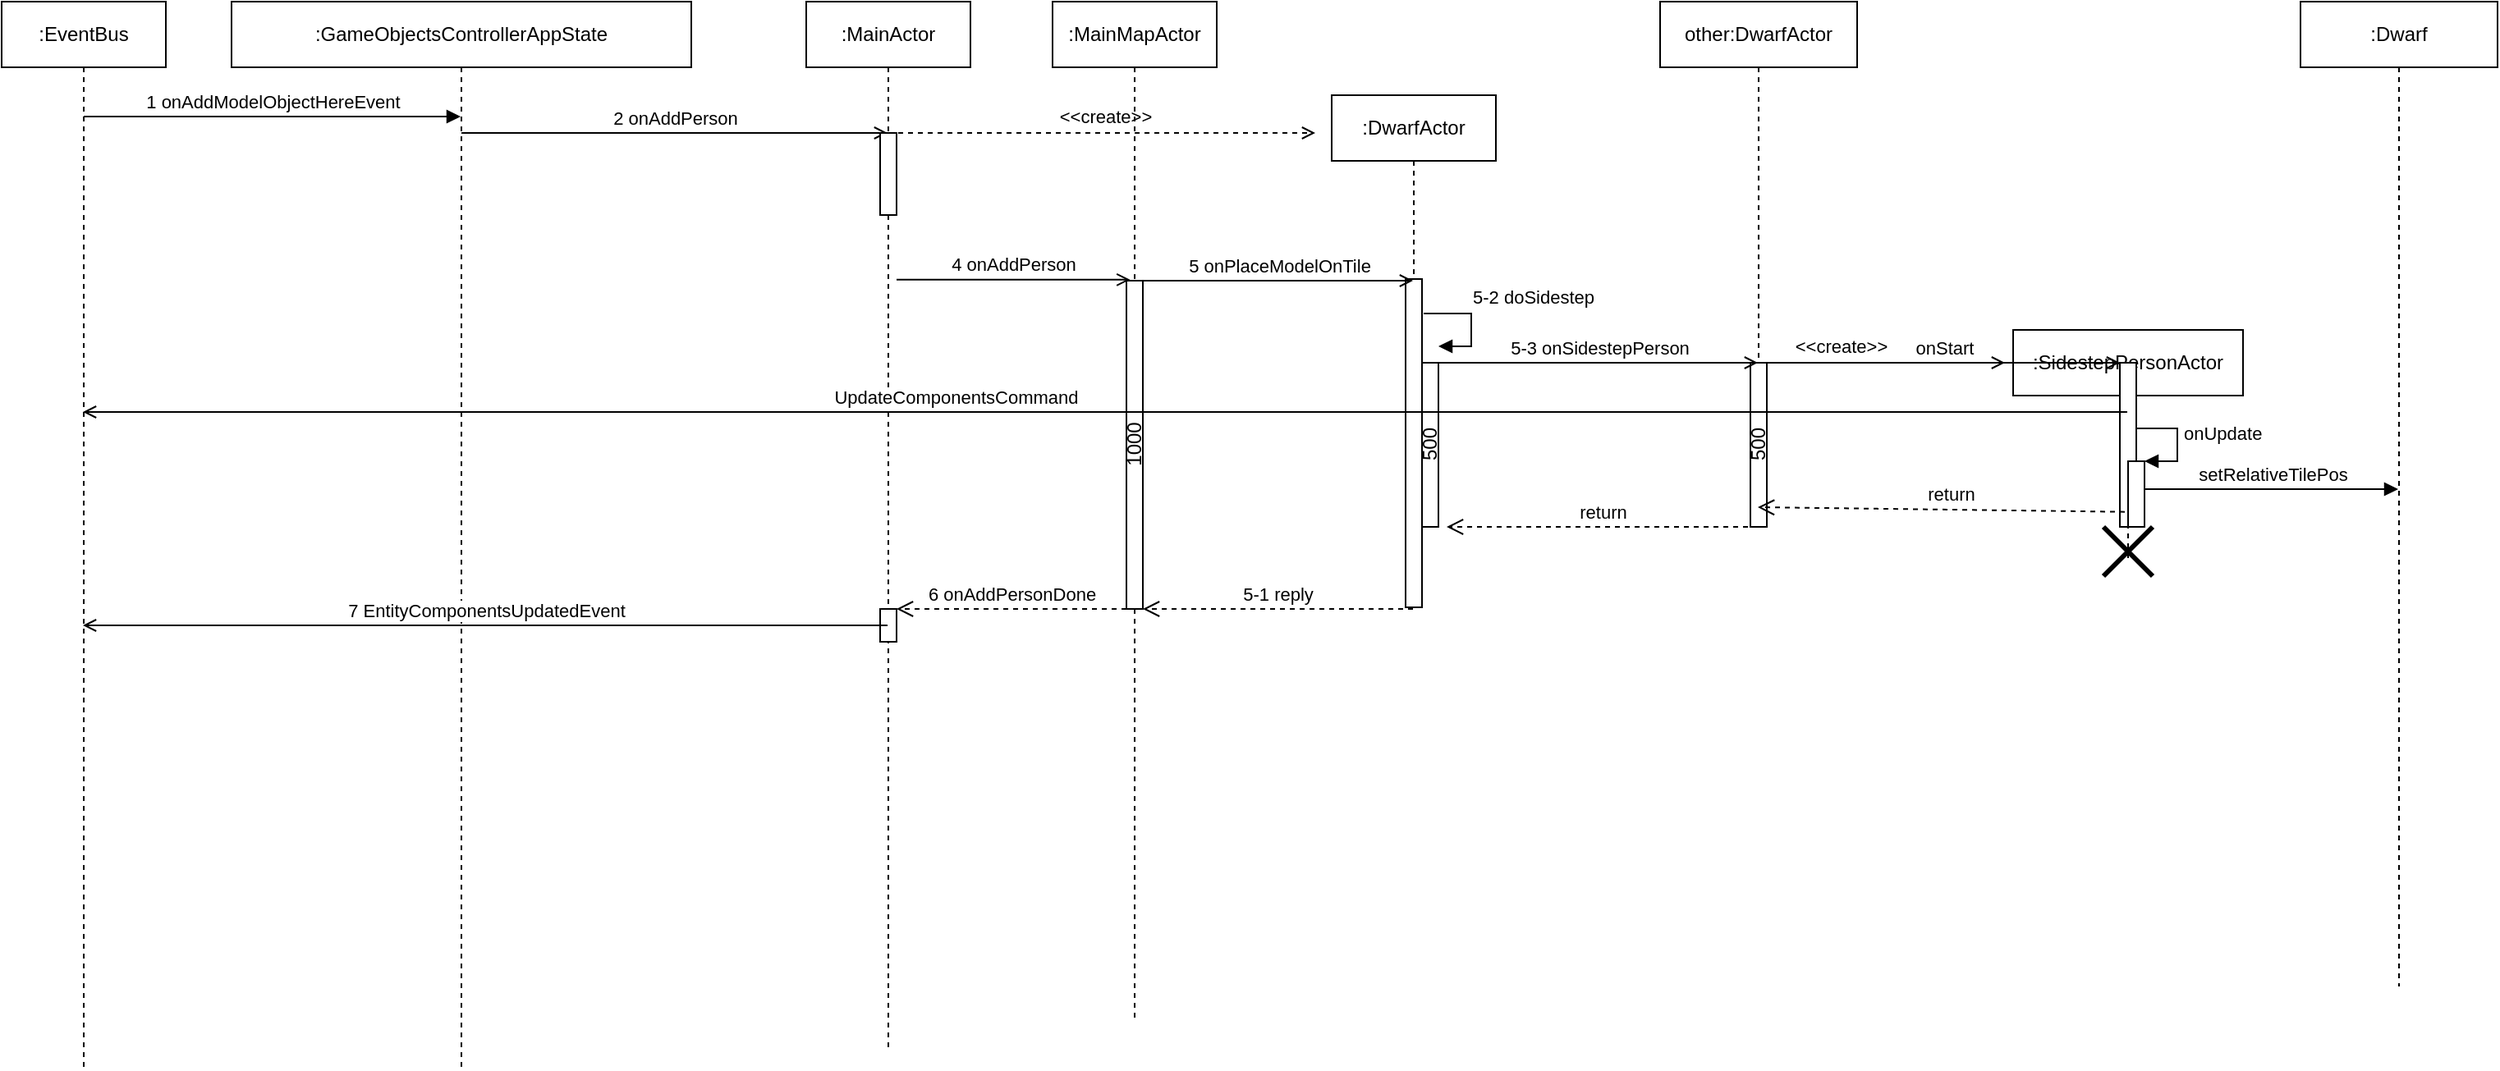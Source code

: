 <mxfile version="13.11.0" type="github">
  <diagram id="mwRPvrFVZOlBuPwCHFfu" name="Page-1">
    <mxGraphModel dx="1216" dy="767" grid="1" gridSize="10" guides="1" tooltips="1" connect="1" arrows="1" fold="1" page="1" pageScale="1" pageWidth="850" pageHeight="1100" math="0" shadow="0">
      <root>
        <mxCell id="0" />
        <mxCell id="1" parent="0" />
        <mxCell id="JBqMewsjoh2Xjb4oKNw--27" value="other:DwarfActor" style="shape=umlLifeline;perimeter=lifelinePerimeter;whiteSpace=wrap;html=1;container=1;collapsible=0;recursiveResize=0;outlineConnect=0;" parent="1" vertex="1">
          <mxGeometry x="1050" y="80" width="120" height="300" as="geometry" />
        </mxCell>
        <mxCell id="yVIWFzbhYNgj4kyHzftn-2" value="500" style="html=1;points=[];perimeter=orthogonalPerimeter;horizontal=0;" parent="JBqMewsjoh2Xjb4oKNw--27" vertex="1">
          <mxGeometry x="55" y="220" width="10" height="100" as="geometry" />
        </mxCell>
        <mxCell id="JBqMewsjoh2Xjb4oKNw--1" value=":GameObjectsControllerAppState" style="shape=umlLifeline;perimeter=lifelinePerimeter;whiteSpace=wrap;html=1;container=1;collapsible=0;recursiveResize=0;outlineConnect=0;" parent="1" vertex="1">
          <mxGeometry x="180" y="80" width="280" height="650" as="geometry" />
        </mxCell>
        <mxCell id="JBqMewsjoh2Xjb4oKNw--2" value=":EventBus" style="shape=umlLifeline;perimeter=lifelinePerimeter;whiteSpace=wrap;html=1;container=1;collapsible=0;recursiveResize=0;outlineConnect=0;" parent="1" vertex="1">
          <mxGeometry x="40" y="80" width="100" height="650" as="geometry" />
        </mxCell>
        <mxCell id="JBqMewsjoh2Xjb4oKNw--6" value="1 onAddModelObjectHereEvent" style="html=1;verticalAlign=bottom;endArrow=block;" parent="1" target="JBqMewsjoh2Xjb4oKNw--1" edge="1">
          <mxGeometry width="80" relative="1" as="geometry">
            <mxPoint x="90" y="150" as="sourcePoint" />
            <mxPoint x="170" y="150" as="targetPoint" />
          </mxGeometry>
        </mxCell>
        <mxCell id="yVIWFzbhYNgj4kyHzftn-15" value="&amp;lt;&amp;lt;create&amp;gt;&amp;gt;" style="edgeStyle=orthogonalEdgeStyle;rounded=0;orthogonalLoop=1;jettySize=auto;html=1;endArrow=open;endFill=0;dashed=1;" parent="1" source="JBqMewsjoh2Xjb4oKNw--7" edge="1">
          <mxGeometry x="0.002" y="10" relative="1" as="geometry">
            <mxPoint x="840" y="160" as="targetPoint" />
            <Array as="points">
              <mxPoint x="680" y="160" />
              <mxPoint x="680" y="160" />
            </Array>
            <mxPoint x="1" as="offset" />
          </mxGeometry>
        </mxCell>
        <mxCell id="JBqMewsjoh2Xjb4oKNw--7" value=":MainActor" style="shape=umlLifeline;perimeter=lifelinePerimeter;whiteSpace=wrap;html=1;container=1;collapsible=0;recursiveResize=0;outlineConnect=0;" parent="1" vertex="1">
          <mxGeometry x="530" y="80" width="100" height="640" as="geometry" />
        </mxCell>
        <mxCell id="JBqMewsjoh2Xjb4oKNw--20" value="" style="html=1;points=[];perimeter=orthogonalPerimeter;" parent="JBqMewsjoh2Xjb4oKNw--7" vertex="1">
          <mxGeometry x="45" y="370" width="10" height="20" as="geometry" />
        </mxCell>
        <mxCell id="JBqMewsjoh2Xjb4oKNw--8" value="2 onAddPerson" style="html=1;verticalAlign=bottom;endArrow=open;endFill=0;" parent="1" source="JBqMewsjoh2Xjb4oKNw--1" target="JBqMewsjoh2Xjb4oKNw--7" edge="1">
          <mxGeometry width="80" relative="1" as="geometry">
            <mxPoint x="380" y="150" as="sourcePoint" />
            <mxPoint x="460" y="150" as="targetPoint" />
            <Array as="points">
              <mxPoint x="510" y="160" />
            </Array>
          </mxGeometry>
        </mxCell>
        <mxCell id="JBqMewsjoh2Xjb4oKNw--9" value=":MainMapActor" style="shape=umlLifeline;perimeter=lifelinePerimeter;whiteSpace=wrap;html=1;container=1;collapsible=0;recursiveResize=0;outlineConnect=0;" parent="1" vertex="1">
          <mxGeometry x="680" y="80" width="100" height="620" as="geometry" />
        </mxCell>
        <mxCell id="JBqMewsjoh2Xjb4oKNw--15" value="1000" style="html=1;points=[];perimeter=orthogonalPerimeter;horizontal=0;" parent="JBqMewsjoh2Xjb4oKNw--9" vertex="1">
          <mxGeometry x="45" y="170" width="10" height="200" as="geometry" />
        </mxCell>
        <mxCell id="JBqMewsjoh2Xjb4oKNw--10" value=":DwarfActor" style="shape=umlLifeline;perimeter=lifelinePerimeter;whiteSpace=wrap;html=1;container=1;collapsible=0;recursiveResize=0;outlineConnect=0;" parent="1" vertex="1">
          <mxGeometry x="850" y="137" width="100" height="300" as="geometry" />
        </mxCell>
        <mxCell id="JBqMewsjoh2Xjb4oKNw--24" value="500" style="html=1;points=[];perimeter=orthogonalPerimeter;horizontal=0;" parent="JBqMewsjoh2Xjb4oKNw--10" vertex="1">
          <mxGeometry x="55" y="163" width="10" height="100" as="geometry" />
        </mxCell>
        <mxCell id="JBqMewsjoh2Xjb4oKNw--25" value="5-2 doSidestep" style="edgeStyle=orthogonalEdgeStyle;html=1;align=left;spacingLeft=2;endArrow=block;rounded=0;entryX=1;entryY=0;" parent="JBqMewsjoh2Xjb4oKNw--10" edge="1">
          <mxGeometry x="-0.261" y="10" relative="1" as="geometry">
            <mxPoint x="56" y="133" as="sourcePoint" />
            <Array as="points">
              <mxPoint x="56" y="133" />
              <mxPoint x="85" y="133" />
              <mxPoint x="85" y="153" />
            </Array>
            <mxPoint x="65" y="153" as="targetPoint" />
            <mxPoint as="offset" />
          </mxGeometry>
        </mxCell>
        <mxCell id="JBqMewsjoh2Xjb4oKNw--26" value="" style="html=1;points=[];perimeter=orthogonalPerimeter;" parent="JBqMewsjoh2Xjb4oKNw--10" vertex="1">
          <mxGeometry x="45" y="112" width="10" height="200" as="geometry" />
        </mxCell>
        <mxCell id="JBqMewsjoh2Xjb4oKNw--12" value="4 onAddPerson" style="html=1;verticalAlign=bottom;endArrow=open;endFill=0;entryX=0.219;entryY=-0.003;entryDx=0;entryDy=0;entryPerimeter=0;" parent="1" target="JBqMewsjoh2Xjb4oKNw--15" edge="1">
          <mxGeometry width="80" relative="1" as="geometry">
            <mxPoint x="585" y="249.4" as="sourcePoint" />
            <mxPoint x="720" y="240" as="targetPoint" />
            <Array as="points" />
          </mxGeometry>
        </mxCell>
        <mxCell id="JBqMewsjoh2Xjb4oKNw--13" value="5 onPlaceModelOnTile" style="html=1;verticalAlign=bottom;endArrow=open;endFill=0;" parent="1" edge="1">
          <mxGeometry width="80" relative="1" as="geometry">
            <mxPoint x="735" y="250" as="sourcePoint" />
            <mxPoint x="899.5" y="250" as="targetPoint" />
            <Array as="points">
              <mxPoint x="800" y="250" />
            </Array>
          </mxGeometry>
        </mxCell>
        <mxCell id="JBqMewsjoh2Xjb4oKNw--14" value="5-1 reply" style="html=1;verticalAlign=bottom;endArrow=open;dashed=1;endSize=8;" parent="1" edge="1">
          <mxGeometry relative="1" as="geometry">
            <mxPoint x="899.5" y="450" as="sourcePoint" />
            <mxPoint x="735" y="450" as="targetPoint" />
            <Array as="points">
              <mxPoint x="800" y="450" />
            </Array>
          </mxGeometry>
        </mxCell>
        <mxCell id="JBqMewsjoh2Xjb4oKNw--17" value="6 onAddPersonDone" style="html=1;verticalAlign=bottom;endArrow=open;dashed=1;endSize=8;" parent="1" target="JBqMewsjoh2Xjb4oKNw--20" edge="1">
          <mxGeometry relative="1" as="geometry">
            <mxPoint x="725" y="450" as="sourcePoint" />
            <mxPoint x="620" y="370" as="targetPoint" />
          </mxGeometry>
        </mxCell>
        <mxCell id="JBqMewsjoh2Xjb4oKNw--19" value="7 EntityComponentsUpdatedEvent" style="html=1;verticalAlign=bottom;endArrow=open;endFill=0;" parent="1" edge="1">
          <mxGeometry width="80" relative="1" as="geometry">
            <mxPoint x="579.5" y="460" as="sourcePoint" />
            <mxPoint x="89.5" y="460" as="targetPoint" />
            <Array as="points">
              <mxPoint x="400" y="460" />
            </Array>
          </mxGeometry>
        </mxCell>
        <mxCell id="JBqMewsjoh2Xjb4oKNw--31" value="" style="html=1;points=[];perimeter=orthogonalPerimeter;" parent="1" vertex="1">
          <mxGeometry x="575" y="160" width="10" height="50" as="geometry" />
        </mxCell>
        <mxCell id="JBqMewsjoh2Xjb4oKNw--32" value="5-3 onSidestepPerson" style="html=1;verticalAlign=bottom;endArrow=open;endFill=0;" parent="1" edge="1">
          <mxGeometry width="80" relative="1" as="geometry">
            <mxPoint x="915" y="300" as="sourcePoint" />
            <mxPoint x="1109.5" y="300" as="targetPoint" />
          </mxGeometry>
        </mxCell>
        <mxCell id="yVIWFzbhYNgj4kyHzftn-3" value="return" style="html=1;verticalAlign=bottom;endArrow=open;dashed=1;endSize=8;" parent="1" edge="1">
          <mxGeometry relative="1" as="geometry">
            <mxPoint x="1109.5" y="400" as="sourcePoint" />
            <mxPoint x="920" y="400" as="targetPoint" />
          </mxGeometry>
        </mxCell>
        <mxCell id="yVIWFzbhYNgj4kyHzftn-4" value=":SidestepPersonActor" style="shape=umlLifeline;perimeter=lifelinePerimeter;whiteSpace=wrap;html=1;container=1;collapsible=0;recursiveResize=0;outlineConnect=0;fillColor=none;" parent="1" vertex="1">
          <mxGeometry x="1265" y="280" width="140" height="140" as="geometry" />
        </mxCell>
        <mxCell id="yVIWFzbhYNgj4kyHzftn-12" value="" style="shape=umlDestroy;whiteSpace=wrap;html=1;strokeWidth=3;fillColor=#ffffff;" parent="yVIWFzbhYNgj4kyHzftn-4" vertex="1">
          <mxGeometry x="55" y="120" width="30" height="30" as="geometry" />
        </mxCell>
        <mxCell id="yVIWFzbhYNgj4kyHzftn-6" value="" style="html=1;points=[];perimeter=orthogonalPerimeter;" parent="yVIWFzbhYNgj4kyHzftn-4" vertex="1">
          <mxGeometry x="65" y="20" width="10" height="100" as="geometry" />
        </mxCell>
        <mxCell id="yVIWFzbhYNgj4kyHzftn-7" value="onStart" style="html=1;verticalAlign=bottom;endArrow=open;entryX=0;entryY=0;endFill=0;" parent="1" source="yVIWFzbhYNgj4kyHzftn-2" target="yVIWFzbhYNgj4kyHzftn-6" edge="1">
          <mxGeometry relative="1" as="geometry">
            <mxPoint x="1109.071" y="300" as="sourcePoint" />
          </mxGeometry>
        </mxCell>
        <mxCell id="yVIWFzbhYNgj4kyHzftn-8" value="return" style="html=1;verticalAlign=bottom;endArrow=open;dashed=1;endSize=8;exitX=1;exitY=0.775;exitDx=0;exitDy=0;exitPerimeter=0;" parent="1" source="yVIWFzbhYNgj4kyHzftn-10" edge="1">
          <mxGeometry relative="1" as="geometry">
            <mxPoint x="1109.5" y="388" as="targetPoint" />
            <mxPoint x="1265" y="388" as="sourcePoint" />
          </mxGeometry>
        </mxCell>
        <mxCell id="yVIWFzbhYNgj4kyHzftn-10" value="" style="html=1;points=[];perimeter=orthogonalPerimeter;fillColor=#ffffff;" parent="1" vertex="1">
          <mxGeometry x="1335" y="360" width="10" height="40" as="geometry" />
        </mxCell>
        <mxCell id="yVIWFzbhYNgj4kyHzftn-11" value="onUpdate" style="edgeStyle=orthogonalEdgeStyle;html=1;align=left;spacingLeft=2;endArrow=block;rounded=0;entryX=1;entryY=0;" parent="1" target="yVIWFzbhYNgj4kyHzftn-10" edge="1">
          <mxGeometry relative="1" as="geometry">
            <mxPoint x="1340" y="330" as="sourcePoint" />
            <Array as="points">
              <mxPoint x="1340" y="340" />
              <mxPoint x="1365" y="340" />
              <mxPoint x="1365" y="360" />
            </Array>
          </mxGeometry>
        </mxCell>
        <mxCell id="yVIWFzbhYNgj4kyHzftn-17" value="&amp;lt;&amp;lt;create&amp;gt;&amp;gt;" style="edgeStyle=orthogonalEdgeStyle;rounded=0;orthogonalLoop=1;jettySize=auto;html=1;endArrow=open;endFill=0;dashed=1;" parent="1" edge="1">
          <mxGeometry x="-0.329" y="10" relative="1" as="geometry">
            <mxPoint x="1109.5" y="300" as="sourcePoint" />
            <mxPoint x="1260" y="300" as="targetPoint" />
            <Array as="points">
              <mxPoint x="1170" y="300" />
              <mxPoint x="1170" y="300" />
            </Array>
            <mxPoint as="offset" />
          </mxGeometry>
        </mxCell>
        <mxCell id="yVIWFzbhYNgj4kyHzftn-18" value="UpdateComponentsCommand" style="html=1;verticalAlign=bottom;endArrow=open;endFill=0;" parent="1" edge="1">
          <mxGeometry x="0.148" width="80" relative="1" as="geometry">
            <mxPoint x="1334.5" y="330" as="sourcePoint" />
            <mxPoint x="89.5" y="330" as="targetPoint" />
            <mxPoint x="1" as="offset" />
          </mxGeometry>
        </mxCell>
        <mxCell id="skcImctfhi59NPOAU58U-1" value=":Dwarf" style="shape=umlLifeline;perimeter=lifelinePerimeter;whiteSpace=wrap;html=1;container=1;collapsible=0;recursiveResize=0;outlineConnect=0;" vertex="1" parent="1">
          <mxGeometry x="1440" y="80" width="120" height="600" as="geometry" />
        </mxCell>
        <mxCell id="skcImctfhi59NPOAU58U-4" value="setRelativeTilePos" style="html=1;verticalAlign=bottom;endArrow=block;" edge="1" parent="1">
          <mxGeometry width="80" relative="1" as="geometry">
            <mxPoint x="1345" y="377" as="sourcePoint" />
            <mxPoint x="1499.5" y="377" as="targetPoint" />
          </mxGeometry>
        </mxCell>
      </root>
    </mxGraphModel>
  </diagram>
</mxfile>
